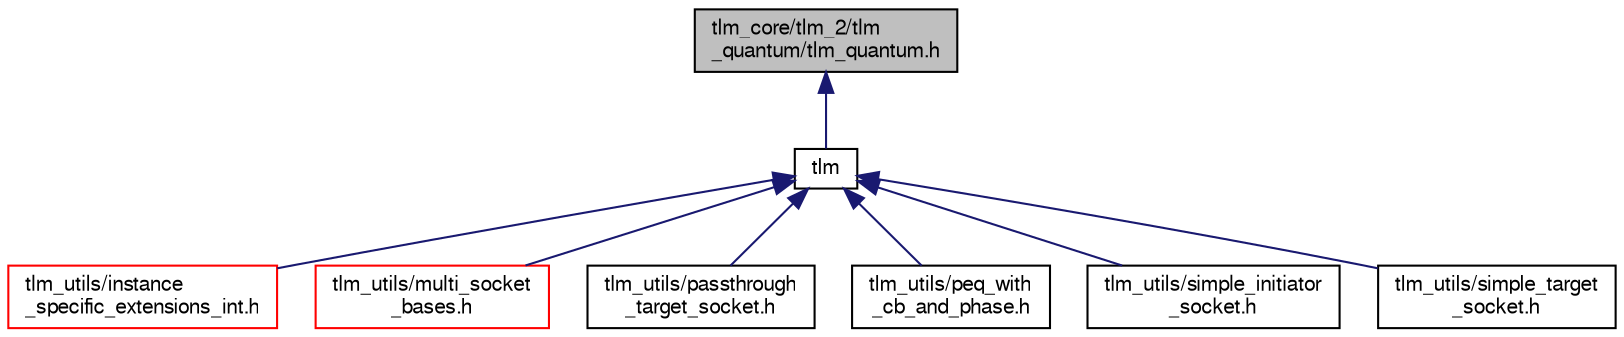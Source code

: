 digraph "tlm_core/tlm_2/tlm_quantum/tlm_quantum.h"
{
  edge [fontname="FreeSans",fontsize="10",labelfontname="FreeSans",labelfontsize="10"];
  node [fontname="FreeSans",fontsize="10",shape=record];
  Node15 [label="tlm_core/tlm_2/tlm\l_quantum/tlm_quantum.h",height=0.2,width=0.4,color="black", fillcolor="grey75", style="filled", fontcolor="black"];
  Node15 -> Node16 [dir="back",color="midnightblue",fontsize="10",style="solid",fontname="FreeSans"];
  Node16 [label="tlm",height=0.2,width=0.4,color="black", fillcolor="white", style="filled",URL="$a00671.html"];
  Node16 -> Node17 [dir="back",color="midnightblue",fontsize="10",style="solid",fontname="FreeSans"];
  Node17 [label="tlm_utils/instance\l_specific_extensions_int.h",height=0.2,width=0.4,color="red", fillcolor="white", style="filled",URL="$a00794.html"];
  Node16 -> Node19 [dir="back",color="midnightblue",fontsize="10",style="solid",fontname="FreeSans"];
  Node19 [label="tlm_utils/multi_socket\l_bases.h",height=0.2,width=0.4,color="red", fillcolor="white", style="filled",URL="$a00803.html"];
  Node16 -> Node22 [dir="back",color="midnightblue",fontsize="10",style="solid",fontname="FreeSans"];
  Node22 [label="tlm_utils/passthrough\l_target_socket.h",height=0.2,width=0.4,color="black", fillcolor="white", style="filled",URL="$a00806.html"];
  Node16 -> Node23 [dir="back",color="midnightblue",fontsize="10",style="solid",fontname="FreeSans"];
  Node23 [label="tlm_utils/peq_with\l_cb_and_phase.h",height=0.2,width=0.4,color="black", fillcolor="white", style="filled",URL="$a00809.html"];
  Node16 -> Node24 [dir="back",color="midnightblue",fontsize="10",style="solid",fontname="FreeSans"];
  Node24 [label="tlm_utils/simple_initiator\l_socket.h",height=0.2,width=0.4,color="black", fillcolor="white", style="filled",URL="$a00815.html"];
  Node16 -> Node25 [dir="back",color="midnightblue",fontsize="10",style="solid",fontname="FreeSans"];
  Node25 [label="tlm_utils/simple_target\l_socket.h",height=0.2,width=0.4,color="black", fillcolor="white", style="filled",URL="$a00818.html"];
}
